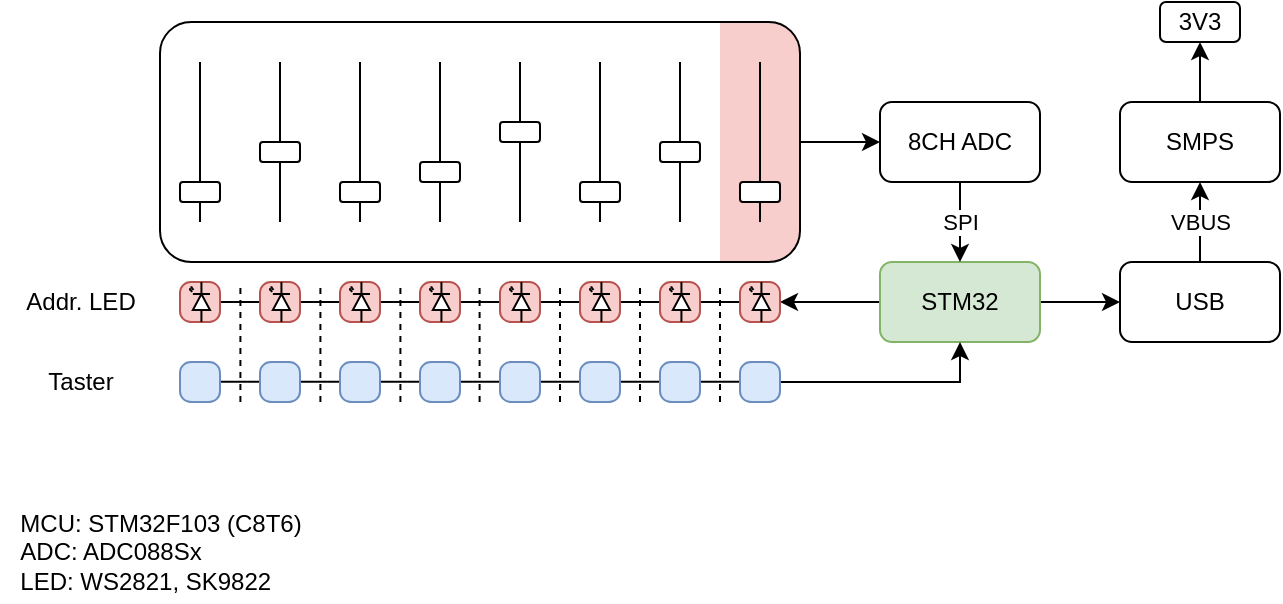 <mxfile version="16.1.2" type="device"><diagram id="z_TcLFU_irrHzVwAz5Td" name="Seite-1"><mxGraphModel dx="819" dy="481" grid="1" gridSize="10" guides="1" tooltips="1" connect="1" arrows="1" fold="1" page="1" pageScale="1" pageWidth="1169" pageHeight="827" math="0" shadow="0"><root><mxCell id="0"/><mxCell id="1" parent="0"/><mxCell id="Ik5h2YnLDsR1-oEPYx8K-92" style="edgeStyle=orthogonalEdgeStyle;rounded=0;orthogonalLoop=1;jettySize=auto;html=1;entryX=0.5;entryY=1;entryDx=0;entryDy=0;" parent="1" source="Ik5h2YnLDsR1-oEPYx8K-1" target="Ik5h2YnLDsR1-oEPYx8K-6" edge="1"><mxGeometry relative="1" as="geometry"/></mxCell><mxCell id="Ik5h2YnLDsR1-oEPYx8K-94" value="VBUS" style="edgeLabel;html=1;align=center;verticalAlign=middle;resizable=0;points=[];" parent="Ik5h2YnLDsR1-oEPYx8K-92" vertex="1" connectable="0"><mxGeometry x="-0.29" y="-1" relative="1" as="geometry"><mxPoint x="-1" y="-6" as="offset"/></mxGeometry></mxCell><mxCell id="Ik5h2YnLDsR1-oEPYx8K-1" value="USB" style="rounded=1;whiteSpace=wrap;html=1;" parent="1" vertex="1"><mxGeometry x="640" y="480" width="80" height="40" as="geometry"/></mxCell><mxCell id="Ik5h2YnLDsR1-oEPYx8K-76" style="edgeStyle=orthogonalEdgeStyle;rounded=0;orthogonalLoop=1;jettySize=auto;html=1;exitX=0;exitY=0.5;exitDx=0;exitDy=0;entryX=1;entryY=0.5;entryDx=0;entryDy=0;" parent="1" source="Ik5h2YnLDsR1-oEPYx8K-3" target="Ik5h2YnLDsR1-oEPYx8K-74" edge="1"><mxGeometry relative="1" as="geometry"/></mxCell><mxCell id="Ik5h2YnLDsR1-oEPYx8K-91" style="edgeStyle=orthogonalEdgeStyle;rounded=0;orthogonalLoop=1;jettySize=auto;html=1;entryX=0;entryY=0.5;entryDx=0;entryDy=0;" parent="1" source="Ik5h2YnLDsR1-oEPYx8K-3" target="Ik5h2YnLDsR1-oEPYx8K-1" edge="1"><mxGeometry relative="1" as="geometry"/></mxCell><mxCell id="Ik5h2YnLDsR1-oEPYx8K-3" value="STM32" style="rounded=1;whiteSpace=wrap;html=1;fillColor=#d5e8d4;strokeColor=#82b366;" parent="1" vertex="1"><mxGeometry x="520" y="480" width="80" height="40" as="geometry"/></mxCell><mxCell id="Ik5h2YnLDsR1-oEPYx8K-93" style="edgeStyle=orthogonalEdgeStyle;rounded=0;orthogonalLoop=1;jettySize=auto;html=1;entryX=0.5;entryY=1;entryDx=0;entryDy=0;" parent="1" source="Ik5h2YnLDsR1-oEPYx8K-6" target="Ik5h2YnLDsR1-oEPYx8K-9" edge="1"><mxGeometry relative="1" as="geometry"/></mxCell><mxCell id="Ik5h2YnLDsR1-oEPYx8K-6" value="SMPS" style="rounded=1;whiteSpace=wrap;html=1;" parent="1" vertex="1"><mxGeometry x="640" y="400" width="80" height="40" as="geometry"/></mxCell><mxCell id="Ik5h2YnLDsR1-oEPYx8K-9" value="3V3" style="rounded=1;whiteSpace=wrap;html=1;" parent="1" vertex="1"><mxGeometry x="660" y="350" width="40" height="20" as="geometry"/></mxCell><mxCell id="Ik5h2YnLDsR1-oEPYx8K-89" style="edgeStyle=orthogonalEdgeStyle;rounded=0;orthogonalLoop=1;jettySize=auto;html=1;entryX=0;entryY=0.5;entryDx=0;entryDy=0;" parent="1" source="Ik5h2YnLDsR1-oEPYx8K-15" target="Ik5h2YnLDsR1-oEPYx8K-39" edge="1"><mxGeometry relative="1" as="geometry"/></mxCell><mxCell id="Ik5h2YnLDsR1-oEPYx8K-15" value="" style="rounded=1;whiteSpace=wrap;html=1;strokeColor=none;" parent="1" vertex="1"><mxGeometry x="160" y="360" width="320" height="120" as="geometry"/></mxCell><mxCell id="Ik5h2YnLDsR1-oEPYx8K-18" value="" style="endArrow=none;html=1;rounded=0;startArrow=none;" parent="1" source="Ik5h2YnLDsR1-oEPYx8K-19" edge="1"><mxGeometry width="50" height="50" relative="1" as="geometry"><mxPoint x="340" y="460" as="sourcePoint"/><mxPoint x="340" y="380" as="targetPoint"/></mxGeometry></mxCell><mxCell id="Ik5h2YnLDsR1-oEPYx8K-20" value="" style="endArrow=none;html=1;rounded=0;" parent="1" edge="1"><mxGeometry width="50" height="50" relative="1" as="geometry"><mxPoint x="300" y="460" as="sourcePoint"/><mxPoint x="300" y="380" as="targetPoint"/></mxGeometry></mxCell><mxCell id="Ik5h2YnLDsR1-oEPYx8K-21" value="" style="rounded=1;whiteSpace=wrap;html=1;" parent="1" vertex="1"><mxGeometry x="290" y="430" width="20" height="10" as="geometry"/></mxCell><mxCell id="Ik5h2YnLDsR1-oEPYx8K-22" value="" style="endArrow=none;html=1;rounded=0;" parent="1" edge="1"><mxGeometry width="50" height="50" relative="1" as="geometry"><mxPoint x="380" y="460" as="sourcePoint"/><mxPoint x="380" y="380" as="targetPoint"/></mxGeometry></mxCell><mxCell id="Ik5h2YnLDsR1-oEPYx8K-23" value="" style="rounded=1;whiteSpace=wrap;html=1;" parent="1" vertex="1"><mxGeometry x="370" y="440" width="20" height="10" as="geometry"/></mxCell><mxCell id="Ik5h2YnLDsR1-oEPYx8K-32" value="" style="endArrow=none;html=1;rounded=0;" parent="1" edge="1"><mxGeometry width="50" height="50" relative="1" as="geometry"><mxPoint x="260" y="460" as="sourcePoint"/><mxPoint x="260" y="380" as="targetPoint"/></mxGeometry></mxCell><mxCell id="Ik5h2YnLDsR1-oEPYx8K-33" value="" style="rounded=1;whiteSpace=wrap;html=1;" parent="1" vertex="1"><mxGeometry x="250" y="440" width="20" height="10" as="geometry"/></mxCell><mxCell id="Ik5h2YnLDsR1-oEPYx8K-34" value="" style="endArrow=none;html=1;rounded=0;startArrow=none;" parent="1" source="Ik5h2YnLDsR1-oEPYx8K-35" edge="1"><mxGeometry width="50" height="50" relative="1" as="geometry"><mxPoint x="220" y="460" as="sourcePoint"/><mxPoint x="220" y="380" as="targetPoint"/></mxGeometry></mxCell><mxCell id="Ik5h2YnLDsR1-oEPYx8K-36" value="" style="endArrow=none;html=1;rounded=0;" parent="1" edge="1"><mxGeometry width="50" height="50" relative="1" as="geometry"><mxPoint x="180" y="460" as="sourcePoint"/><mxPoint x="180" y="380" as="targetPoint"/></mxGeometry></mxCell><mxCell id="Ik5h2YnLDsR1-oEPYx8K-37" value="" style="rounded=1;whiteSpace=wrap;html=1;" parent="1" vertex="1"><mxGeometry x="170" y="440" width="20" height="10" as="geometry"/></mxCell><mxCell id="Ik5h2YnLDsR1-oEPYx8K-90" style="edgeStyle=orthogonalEdgeStyle;rounded=0;orthogonalLoop=1;jettySize=auto;html=1;entryX=0.5;entryY=0;entryDx=0;entryDy=0;" parent="1" source="Ik5h2YnLDsR1-oEPYx8K-39" target="Ik5h2YnLDsR1-oEPYx8K-3" edge="1"><mxGeometry relative="1" as="geometry"/></mxCell><mxCell id="5n78euB3DK3oQxT5cYYj-14" value="SPI" style="edgeLabel;html=1;align=center;verticalAlign=middle;resizable=0;points=[];" vertex="1" connectable="0" parent="Ik5h2YnLDsR1-oEPYx8K-90"><mxGeometry x="0.181" relative="1" as="geometry"><mxPoint y="-4" as="offset"/></mxGeometry></mxCell><mxCell id="Ik5h2YnLDsR1-oEPYx8K-39" value="8CH ADC" style="rounded=1;whiteSpace=wrap;html=1;" parent="1" vertex="1"><mxGeometry x="520" y="400" width="80" height="40" as="geometry"/></mxCell><mxCell id="Ik5h2YnLDsR1-oEPYx8K-48" value="Addr. LED" style="text;html=1;align=center;verticalAlign=middle;resizable=0;points=[];autosize=1;strokeColor=none;fillColor=none;" parent="1" vertex="1"><mxGeometry x="85" y="490" width="70" height="20" as="geometry"/></mxCell><mxCell id="Ik5h2YnLDsR1-oEPYx8K-66" value="" style="endArrow=none;html=1;rounded=0;" parent="1" edge="1"><mxGeometry width="50" height="50" relative="1" as="geometry"><mxPoint x="190" y="500" as="sourcePoint"/><mxPoint x="450" y="500" as="targetPoint"/></mxGeometry></mxCell><mxCell id="Ik5h2YnLDsR1-oEPYx8K-67" value="" style="rounded=1;whiteSpace=wrap;html=1;fillColor=#f8cecc;arcSize=27;gradientDirection=radial;strokeColor=#b85450;" parent="1" vertex="1"><mxGeometry x="170" y="490" width="20" height="20" as="geometry"/></mxCell><mxCell id="Ik5h2YnLDsR1-oEPYx8K-68" value="" style="rounded=1;whiteSpace=wrap;html=1;fillColor=#f8cecc;arcSize=27;gradientDirection=radial;strokeColor=#b85450;" parent="1" vertex="1"><mxGeometry x="210" y="490" width="20" height="20" as="geometry"/></mxCell><mxCell id="Ik5h2YnLDsR1-oEPYx8K-69" value="" style="rounded=1;whiteSpace=wrap;html=1;fillColor=#f8cecc;arcSize=27;gradientDirection=radial;strokeColor=#b85450;" parent="1" vertex="1"><mxGeometry x="250" y="490" width="20" height="20" as="geometry"/></mxCell><mxCell id="Ik5h2YnLDsR1-oEPYx8K-70" value="" style="rounded=1;whiteSpace=wrap;html=1;fillColor=#f8cecc;arcSize=27;gradientDirection=radial;strokeColor=#b85450;" parent="1" vertex="1"><mxGeometry x="290" y="490" width="20" height="20" as="geometry"/></mxCell><mxCell id="Ik5h2YnLDsR1-oEPYx8K-71" value="" style="rounded=1;whiteSpace=wrap;html=1;fillColor=#f8cecc;arcSize=27;gradientDirection=radial;strokeColor=#b85450;" parent="1" vertex="1"><mxGeometry x="330" y="490" width="20" height="20" as="geometry"/></mxCell><mxCell id="Ik5h2YnLDsR1-oEPYx8K-72" value="" style="rounded=1;whiteSpace=wrap;html=1;fillColor=#f8cecc;arcSize=27;gradientDirection=radial;strokeColor=#b85450;" parent="1" vertex="1"><mxGeometry x="370" y="490" width="20" height="20" as="geometry"/></mxCell><mxCell id="Ik5h2YnLDsR1-oEPYx8K-73" value="" style="rounded=1;whiteSpace=wrap;html=1;fillColor=#f8cecc;arcSize=27;gradientDirection=radial;strokeColor=#b85450;" parent="1" vertex="1"><mxGeometry x="410" y="490" width="20" height="20" as="geometry"/></mxCell><mxCell id="Ik5h2YnLDsR1-oEPYx8K-74" value="" style="rounded=1;whiteSpace=wrap;html=1;fillColor=#f8cecc;arcSize=27;gradientDirection=radial;strokeColor=#b85450;" parent="1" vertex="1"><mxGeometry x="450" y="490" width="20" height="20" as="geometry"/></mxCell><mxCell id="Ik5h2YnLDsR1-oEPYx8K-79" value="" style="verticalLabelPosition=bottom;shadow=0;dashed=0;align=center;html=1;verticalAlign=top;shape=mxgraph.electrical.opto_electronics.led_2;pointerEvents=1;fillColor=#FFFFFF;gradientColor=#ffffff;gradientDirection=radial;rotation=-90;" parent="1" vertex="1"><mxGeometry x="170" y="495" width="20" height="10" as="geometry"/></mxCell><mxCell id="Ik5h2YnLDsR1-oEPYx8K-80" value="" style="verticalLabelPosition=bottom;shadow=0;dashed=0;align=center;html=1;verticalAlign=top;shape=mxgraph.electrical.opto_electronics.led_2;pointerEvents=1;fillColor=#FFFFFF;gradientColor=#ffffff;gradientDirection=radial;rotation=-90;" parent="1" vertex="1"><mxGeometry x="210" y="495" width="20" height="10" as="geometry"/></mxCell><mxCell id="Ik5h2YnLDsR1-oEPYx8K-81" value="" style="verticalLabelPosition=bottom;shadow=0;dashed=0;align=center;html=1;verticalAlign=top;shape=mxgraph.electrical.opto_electronics.led_2;pointerEvents=1;fillColor=#FFFFFF;gradientColor=#ffffff;gradientDirection=radial;rotation=-90;" parent="1" vertex="1"><mxGeometry x="250" y="495" width="20" height="10" as="geometry"/></mxCell><mxCell id="Ik5h2YnLDsR1-oEPYx8K-82" value="" style="verticalLabelPosition=bottom;shadow=0;dashed=0;align=center;html=1;verticalAlign=top;shape=mxgraph.electrical.opto_electronics.led_2;pointerEvents=1;fillColor=#FFFFFF;gradientColor=#ffffff;gradientDirection=radial;rotation=-90;" parent="1" vertex="1"><mxGeometry x="290" y="495" width="20" height="10" as="geometry"/></mxCell><mxCell id="Ik5h2YnLDsR1-oEPYx8K-83" value="" style="verticalLabelPosition=bottom;shadow=0;dashed=0;align=center;html=1;verticalAlign=top;shape=mxgraph.electrical.opto_electronics.led_2;pointerEvents=1;fillColor=#FFFFFF;gradientColor=#ffffff;gradientDirection=radial;rotation=-90;" parent="1" vertex="1"><mxGeometry x="330" y="495" width="20" height="10" as="geometry"/></mxCell><mxCell id="Ik5h2YnLDsR1-oEPYx8K-84" value="" style="verticalLabelPosition=bottom;shadow=0;dashed=0;align=center;html=1;verticalAlign=top;shape=mxgraph.electrical.opto_electronics.led_2;pointerEvents=1;fillColor=#FFFFFF;gradientColor=#ffffff;gradientDirection=radial;rotation=-90;" parent="1" vertex="1"><mxGeometry x="370" y="495" width="20" height="10" as="geometry"/></mxCell><mxCell id="Ik5h2YnLDsR1-oEPYx8K-85" value="" style="verticalLabelPosition=bottom;shadow=0;dashed=0;align=center;html=1;verticalAlign=top;shape=mxgraph.electrical.opto_electronics.led_2;pointerEvents=1;fillColor=#FFFFFF;gradientColor=#ffffff;gradientDirection=radial;rotation=-90;" parent="1" vertex="1"><mxGeometry x="410" y="495" width="20" height="10" as="geometry"/></mxCell><mxCell id="Ik5h2YnLDsR1-oEPYx8K-86" value="" style="verticalLabelPosition=bottom;shadow=0;dashed=0;align=center;html=1;verticalAlign=top;shape=mxgraph.electrical.opto_electronics.led_2;pointerEvents=1;fillColor=#FFFFFF;gradientColor=#ffffff;gradientDirection=radial;rotation=-90;" parent="1" vertex="1"><mxGeometry x="450" y="495" width="20" height="10" as="geometry"/></mxCell><mxCell id="Ik5h2YnLDsR1-oEPYx8K-112" value="Taster" style="text;html=1;align=center;verticalAlign=middle;resizable=0;points=[];autosize=1;strokeColor=none;fillColor=none;" parent="1" vertex="1"><mxGeometry x="95" y="530" width="50" height="20" as="geometry"/></mxCell><mxCell id="Ik5h2YnLDsR1-oEPYx8K-113" value="" style="endArrow=none;html=1;rounded=0;" parent="1" edge="1"><mxGeometry width="50" height="50" relative="1" as="geometry"><mxPoint x="190" y="539.86" as="sourcePoint"/><mxPoint x="450" y="539.86" as="targetPoint"/></mxGeometry></mxCell><mxCell id="Ik5h2YnLDsR1-oEPYx8K-114" value="" style="rounded=1;whiteSpace=wrap;html=1;fillColor=#dae8fc;arcSize=27;gradientDirection=radial;strokeColor=#6c8ebf;" parent="1" vertex="1"><mxGeometry x="170" y="530" width="20" height="20" as="geometry"/></mxCell><mxCell id="Ik5h2YnLDsR1-oEPYx8K-115" value="" style="rounded=1;whiteSpace=wrap;html=1;fillColor=#dae8fc;arcSize=27;gradientDirection=radial;strokeColor=#6c8ebf;" parent="1" vertex="1"><mxGeometry x="210" y="530" width="20" height="20" as="geometry"/></mxCell><mxCell id="Ik5h2YnLDsR1-oEPYx8K-116" value="" style="rounded=1;whiteSpace=wrap;html=1;fillColor=#dae8fc;arcSize=27;gradientDirection=radial;strokeColor=#6c8ebf;" parent="1" vertex="1"><mxGeometry x="250" y="530" width="20" height="20" as="geometry"/></mxCell><mxCell id="Ik5h2YnLDsR1-oEPYx8K-117" value="" style="rounded=1;whiteSpace=wrap;html=1;fillColor=#dae8fc;arcSize=27;gradientDirection=radial;strokeColor=#6c8ebf;" parent="1" vertex="1"><mxGeometry x="290" y="530" width="20" height="20" as="geometry"/></mxCell><mxCell id="Ik5h2YnLDsR1-oEPYx8K-118" value="" style="rounded=1;whiteSpace=wrap;html=1;fillColor=#dae8fc;arcSize=27;gradientDirection=radial;strokeColor=#6c8ebf;" parent="1" vertex="1"><mxGeometry x="330" y="530" width="20" height="20" as="geometry"/></mxCell><mxCell id="Ik5h2YnLDsR1-oEPYx8K-119" value="" style="rounded=1;whiteSpace=wrap;html=1;fillColor=#dae8fc;arcSize=27;gradientDirection=radial;strokeColor=#6c8ebf;" parent="1" vertex="1"><mxGeometry x="370" y="530" width="20" height="20" as="geometry"/></mxCell><mxCell id="Ik5h2YnLDsR1-oEPYx8K-120" value="" style="rounded=1;whiteSpace=wrap;html=1;fillColor=#dae8fc;arcSize=27;gradientDirection=radial;strokeColor=#6c8ebf;" parent="1" vertex="1"><mxGeometry x="410" y="530" width="20" height="20" as="geometry"/></mxCell><mxCell id="Ik5h2YnLDsR1-oEPYx8K-122" style="edgeStyle=orthogonalEdgeStyle;rounded=0;orthogonalLoop=1;jettySize=auto;html=1;entryX=0.5;entryY=1;entryDx=0;entryDy=0;" parent="1" source="Ik5h2YnLDsR1-oEPYx8K-121" target="Ik5h2YnLDsR1-oEPYx8K-3" edge="1"><mxGeometry relative="1" as="geometry"/></mxCell><mxCell id="Ik5h2YnLDsR1-oEPYx8K-121" value="" style="rounded=1;whiteSpace=wrap;html=1;fillColor=#dae8fc;arcSize=27;gradientDirection=radial;strokeColor=#6c8ebf;" parent="1" vertex="1"><mxGeometry x="450" y="530" width="20" height="20" as="geometry"/></mxCell><mxCell id="Ik5h2YnLDsR1-oEPYx8K-35" value="" style="rounded=1;whiteSpace=wrap;html=1;" parent="1" vertex="1"><mxGeometry x="210" y="420" width="20" height="10" as="geometry"/></mxCell><mxCell id="Ik5h2YnLDsR1-oEPYx8K-123" value="" style="endArrow=none;html=1;rounded=0;" parent="1" target="Ik5h2YnLDsR1-oEPYx8K-35" edge="1"><mxGeometry width="50" height="50" relative="1" as="geometry"><mxPoint x="220" y="460" as="sourcePoint"/><mxPoint x="220" y="380" as="targetPoint"/></mxGeometry></mxCell><mxCell id="Ik5h2YnLDsR1-oEPYx8K-19" value="" style="rounded=1;whiteSpace=wrap;html=1;" parent="1" vertex="1"><mxGeometry x="330" y="410" width="20" height="10" as="geometry"/></mxCell><mxCell id="Ik5h2YnLDsR1-oEPYx8K-124" value="" style="endArrow=none;html=1;rounded=0;" parent="1" target="Ik5h2YnLDsR1-oEPYx8K-19" edge="1"><mxGeometry width="50" height="50" relative="1" as="geometry"><mxPoint x="340" y="460" as="sourcePoint"/><mxPoint x="340" y="380" as="targetPoint"/></mxGeometry></mxCell><mxCell id="Ik5h2YnLDsR1-oEPYx8K-128" value="" style="rounded=1;whiteSpace=wrap;html=1;fillColor=#f8cecc;gradientDirection=radial;arcSize=22;strokeColor=none;" parent="1" vertex="1"><mxGeometry x="410" y="360" width="70" height="120" as="geometry"/></mxCell><mxCell id="Ik5h2YnLDsR1-oEPYx8K-129" value="" style="endArrow=none;html=1;rounded=0;" parent="1" edge="1"><mxGeometry width="50" height="50" relative="1" as="geometry"><mxPoint x="460" y="460" as="sourcePoint"/><mxPoint x="460" y="380" as="targetPoint"/></mxGeometry></mxCell><mxCell id="Ik5h2YnLDsR1-oEPYx8K-130" value="" style="rounded=1;whiteSpace=wrap;html=1;" parent="1" vertex="1"><mxGeometry x="450" y="440" width="20" height="10" as="geometry"/></mxCell><mxCell id="5n78euB3DK3oQxT5cYYj-2" value="" style="whiteSpace=wrap;html=1;fillColor=default;strokeColor=none;" vertex="1" parent="1"><mxGeometry x="400" y="360" width="40" height="120" as="geometry"/></mxCell><mxCell id="Ik5h2YnLDsR1-oEPYx8K-24" value="" style="endArrow=none;html=1;rounded=0;startArrow=none;" parent="1" source="Ik5h2YnLDsR1-oEPYx8K-25" edge="1"><mxGeometry width="50" height="50" relative="1" as="geometry"><mxPoint x="420" y="460" as="sourcePoint"/><mxPoint x="420" y="380" as="targetPoint"/></mxGeometry></mxCell><mxCell id="Ik5h2YnLDsR1-oEPYx8K-25" value="" style="rounded=1;whiteSpace=wrap;html=1;" parent="1" vertex="1"><mxGeometry x="410" y="420" width="20" height="10" as="geometry"/></mxCell><mxCell id="5n78euB3DK3oQxT5cYYj-1" value="" style="rounded=1;whiteSpace=wrap;html=1;fillColor=none;arcSize=13;" vertex="1" parent="1"><mxGeometry x="160" y="360" width="320" height="120" as="geometry"/></mxCell><mxCell id="Ik5h2YnLDsR1-oEPYx8K-125" value="" style="endArrow=none;html=1;rounded=0;" parent="1" target="Ik5h2YnLDsR1-oEPYx8K-25" edge="1"><mxGeometry width="50" height="50" relative="1" as="geometry"><mxPoint x="420" y="460" as="sourcePoint"/><mxPoint x="420" y="380" as="targetPoint"/><Array as="points"><mxPoint x="420" y="450"/></Array></mxGeometry></mxCell><mxCell id="5n78euB3DK3oQxT5cYYj-3" value="" style="endArrow=none;dashed=1;html=1;rounded=0;" edge="1" parent="1"><mxGeometry width="50" height="50" relative="1" as="geometry"><mxPoint x="440" y="550" as="sourcePoint"/><mxPoint x="440" y="490" as="targetPoint"/></mxGeometry></mxCell><mxCell id="5n78euB3DK3oQxT5cYYj-4" value="" style="endArrow=none;dashed=1;html=1;rounded=0;" edge="1" parent="1"><mxGeometry width="50" height="50" relative="1" as="geometry"><mxPoint x="400" y="550" as="sourcePoint"/><mxPoint x="400" y="490" as="targetPoint"/></mxGeometry></mxCell><mxCell id="5n78euB3DK3oQxT5cYYj-5" value="" style="endArrow=none;dashed=1;html=1;rounded=0;" edge="1" parent="1"><mxGeometry width="50" height="50" relative="1" as="geometry"><mxPoint x="360" y="550" as="sourcePoint"/><mxPoint x="360" y="490" as="targetPoint"/></mxGeometry></mxCell><mxCell id="5n78euB3DK3oQxT5cYYj-6" value="" style="endArrow=none;dashed=1;html=1;rounded=0;" edge="1" parent="1"><mxGeometry width="50" height="50" relative="1" as="geometry"><mxPoint x="319.8" y="550" as="sourcePoint"/><mxPoint x="319.8" y="490" as="targetPoint"/></mxGeometry></mxCell><mxCell id="5n78euB3DK3oQxT5cYYj-7" value="" style="endArrow=none;dashed=1;html=1;rounded=0;" edge="1" parent="1"><mxGeometry width="50" height="50" relative="1" as="geometry"><mxPoint x="280.2" y="550" as="sourcePoint"/><mxPoint x="280.2" y="490" as="targetPoint"/></mxGeometry></mxCell><mxCell id="5n78euB3DK3oQxT5cYYj-8" value="" style="endArrow=none;dashed=1;html=1;rounded=0;" edge="1" parent="1"><mxGeometry width="50" height="50" relative="1" as="geometry"><mxPoint x="240.2" y="550" as="sourcePoint"/><mxPoint x="240.2" y="490" as="targetPoint"/></mxGeometry></mxCell><mxCell id="5n78euB3DK3oQxT5cYYj-9" value="" style="endArrow=none;dashed=1;html=1;rounded=0;" edge="1" parent="1"><mxGeometry width="50" height="50" relative="1" as="geometry"><mxPoint x="200.2" y="550" as="sourcePoint"/><mxPoint x="200.2" y="490" as="targetPoint"/></mxGeometry></mxCell><mxCell id="5n78euB3DK3oQxT5cYYj-13" value="&lt;div style=&quot;text-align: left&quot;&gt;&lt;/div&gt;MCU: STM32F103 (C8T6)&lt;div style=&quot;text-align: left&quot;&gt;&lt;span&gt;ADC: ADC088Sx&lt;/span&gt;&lt;/div&gt;&lt;div style=&quot;text-align: left&quot;&gt;&lt;span style=&quot;text-align: center&quot;&gt;LED: WS2821, SK9822&lt;/span&gt;&lt;span style=&quot;text-align: center&quot;&gt;&lt;br&gt;&lt;/span&gt;&lt;/div&gt;" style="text;html=1;align=center;verticalAlign=middle;resizable=0;points=[];autosize=1;strokeColor=none;fillColor=none;" vertex="1" parent="1"><mxGeometry x="80" y="600" width="160" height="50" as="geometry"/></mxCell></root></mxGraphModel></diagram></mxfile>